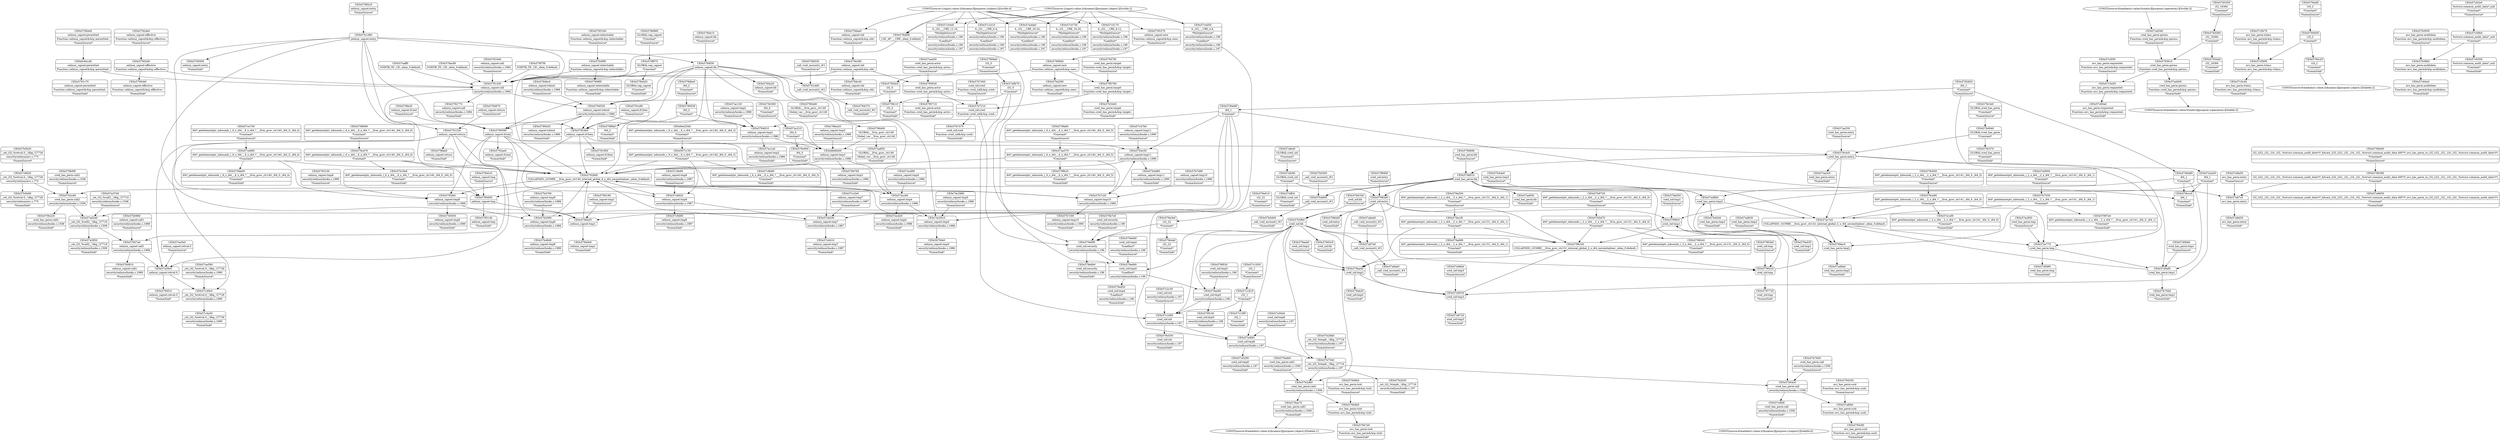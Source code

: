 digraph {
	CE0x57b0940 [shape=record,shape=Mrecord,label="{CE0x57b0940|GLOBAL:cred_has_perm|*Constant*}"]
	CE0x5791640 [shape=record,shape=Mrecord,label="{CE0x5791640|selinux_capset:call|security/selinux/hooks.c,1984|*SummSource*}"]
	CE0x579e4a0 [shape=record,shape=Mrecord,label="{CE0x579e4a0|i32_22|*Constant*|*SummSink*}"]
	CE0x57a8d30 [shape=record,shape=Mrecord,label="{CE0x57a8d30|avc_has_perm:entry|*SummSink*}"]
	CE0x57c4d50 [shape=record,shape=Mrecord,label="{CE0x57c4d50|4:_i32,_:_CRE_4,8_|*MultipleSource*|security/selinux/hooks.c,196|*LoadInst*|security/selinux/hooks.c,196|security/selinux/hooks.c,197}"]
	CE0x57ac130 [shape=record,shape=Mrecord,label="{CE0x57ac130|selinux_capset:tmp2|security/selinux/hooks.c,1986|*SummSource*}"]
	CE0x57b7030 [shape=record,shape=Mrecord,label="{CE0x57b7030|i64*_getelementptr_inbounds_(_2_x_i64_,_2_x_i64_*___llvm_gcov_ctr141,_i64_0,_i64_1)|*Constant*}"]
	CE0x57b2c60 [shape=record,shape=Mrecord,label="{CE0x57b2c60|cred_has_perm:call2|security/selinux/hooks.c,1508}"]
	CE0x57934a0 [shape=record,shape=Mrecord,label="{CE0x57934a0|i32_16384|*Constant*|*SummSink*}"]
	CE0x57926c0 [shape=record,shape=Mrecord,label="{CE0x57926c0|i32_0|*Constant*}"]
	"CONST[source:0(mediator),value:2(dynamic)][purpose:{object}][SnkIdx:2]"
	CE0x57ad9b0 [shape=record,shape=Mrecord,label="{CE0x57ad9b0|cred_has_perm:tmp3}"]
	CE0x57b4c50 [shape=record,shape=Mrecord,label="{CE0x57b4c50|selinux_capset:tmp11|security/selinux/hooks.c,1990}"]
	CE0x579e3e0 [shape=record,shape=Mrecord,label="{CE0x579e3e0|i32_22|*Constant*}"]
	CE0x57c1930 [shape=record,shape=Mrecord,label="{CE0x57c1930|i32_1|*Constant*|*SummSource*}"]
	CE0x57ae370 [shape=record,shape=Mrecord,label="{CE0x57ae370|i64*_getelementptr_inbounds_(_6_x_i64_,_6_x_i64_*___llvm_gcov_ctr140,_i64_0,_i64_5)|*Constant*}"]
	CE0x57a0900 [shape=record,shape=Mrecord,label="{CE0x57a0900|i64*_getelementptr_inbounds_(_2_x_i64_,_2_x_i64_*___llvm_gcov_ctr141,_i64_0,_i64_1)|*Constant*|*SummSource*}"]
	CE0x5791c70 [shape=record,shape=Mrecord,label="{CE0x5791c70|selinux_capset:permitted|Function::selinux_capset&Arg::permitted::|*SummSink*}"]
	CE0x57ac210 [shape=record,shape=Mrecord,label="{CE0x57ac210|i64_0|*Constant*}"]
	CE0x579ebd0 [shape=record,shape=Mrecord,label="{CE0x579ebd0|cred_sid:tmp4|*LoadInst*|security/selinux/hooks.c,196|*SummSource*}"]
	CE0x57b4600 [shape=record,shape=Mrecord,label="{CE0x57b4600|_call_void_mcount()_#3}"]
	"CONST[source:1(input),value:2(dynamic)][purpose:{subject}][SrcIdx:4]"
	CE0x57928d0 [shape=record,shape=Mrecord,label="{CE0x57928d0|COLLAPSED:_GCMRE___llvm_gcov_ctr140_internal_global_6_x_i64_zeroinitializer:_elem_0:default:}"]
	CE0x579fb20 [shape=record,shape=Mrecord,label="{CE0x579fb20|i64*_getelementptr_inbounds_(_6_x_i64_,_6_x_i64_*___llvm_gcov_ctr140,_i64_0,_i64_5)|*Constant*|*SummSink*}"]
	CE0x57c5b70 [shape=record,shape=Mrecord,label="{CE0x57c5b70|avc_has_perm:tclass|Function::avc_has_perm&Arg::tclass::|*SummSource*}"]
	CE0x57c6350 [shape=record,shape=Mrecord,label="{CE0x57c6350|%struct.common_audit_data*_null|*Constant*|*SummSink*}"]
	CE0x579c030 [shape=record,shape=Mrecord,label="{CE0x579c030|cred_sid:sid|security/selinux/hooks.c,197|*SummSink*}"]
	CE0x5799fc0 [shape=record,shape=Mrecord,label="{CE0x5799fc0|cred_sid:tmp1}"]
	"CONST[source:0(mediator),value:0(static)][purpose:{operation}][SnkIdx:3]"
	CE0x57cd410 [shape=record,shape=Mrecord,label="{CE0x57cd410|selinux_capset:tmp7|security/selinux/hooks.c,1987|*SummSink*}"]
	CE0x57c6620 [shape=record,shape=Mrecord,label="{CE0x57c6620|_ret_i32_%retval.0,_!dbg_!27728|security/selinux/avc.c,775}"]
	CE0x5793050 [shape=record,shape=Mrecord,label="{CE0x5793050|selinux_capset:tmp8|security/selinux/hooks.c,1989|*SummSink*}"]
	CE0x578dba0 [shape=record,shape=Mrecord,label="{CE0x578dba0|i64_2|*Constant*|*SummSource*}"]
	CE0x57aa450 [shape=record,shape=Mrecord,label="{CE0x57aa450|cred_has_perm:actor|Function::cred_has_perm&Arg::actor::|*SummSource*}"]
	CE0x57afe40 [shape=record,shape=Mrecord,label="{CE0x57afe40|GLOBAL:cred_sid|*Constant*|*SummSource*}"]
	CE0x57b0300 [shape=record,shape=Mrecord,label="{CE0x57b0300|_call_void_mcount()_#3|*SummSource*}"]
	CE0x579ee80 [shape=record,shape=Mrecord,label="{CE0x579ee80|cred_sid:tmp5|security/selinux/hooks.c,196}"]
	CE0x57a5280 [shape=record,shape=Mrecord,label="{CE0x57a5280|cred_sid:tmp6|security/selinux/hooks.c,197|*SummSink*}"]
	CE0x579d010 [shape=record,shape=Mrecord,label="{CE0x579d010|cred_has_perm:bb}"]
	"CONST[source:1(input),value:2(dynamic)][purpose:{object}][SrcIdx:2]"
	CE0x578c600 [shape=record,shape=Mrecord,label="{CE0x578c600|i64_0|*Constant*|*SummSink*}"]
	CE0x5792ae0 [shape=record,shape=Mrecord,label="{CE0x5792ae0|selinux_capset:if.end|*SummSink*}"]
	CE0x57cb030 [shape=record,shape=Mrecord,label="{CE0x57cb030|selinux_capset:tmp7|security/selinux/hooks.c,1987}"]
	CE0x57a8a50 [shape=record,shape=Mrecord,label="{CE0x57a8a50|avc_has_perm:entry|*SummSource*}"]
	CE0x579a1f0 [shape=record,shape=Mrecord,label="{CE0x579a1f0|i64*_getelementptr_inbounds_(_2_x_i64_,_2_x_i64_*___llvm_gcov_ctr131,_i64_0,_i64_1)|*Constant*}"]
	CE0x579e610 [shape=record,shape=Mrecord,label="{CE0x579e610|i32_22|*Constant*|*SummSource*}"]
	CE0x5785140 [shape=record,shape=Mrecord,label="{CE0x5785140|selinux_capset:tmp|*SummSink*}"]
	CE0x5794350 [shape=record,shape=Mrecord,label="{CE0x5794350|avc_has_perm:ssid|Function::avc_has_perm&Arg::ssid::|*SummSource*}"]
	CE0x57c64a0 [shape=record,shape=Mrecord,label="{CE0x57c64a0|avc_has_perm:auditdata|Function::avc_has_perm&Arg::auditdata::|*SummSink*}"]
	CE0x5799680 [shape=record,shape=Mrecord,label="{CE0x5799680|cred_has_perm:bb|*SummSource*}"]
	CE0x579cb00 [shape=record,shape=Mrecord,label="{CE0x579cb00|i64*_getelementptr_inbounds_(_2_x_i64_,_2_x_i64_*___llvm_gcov_ctr141,_i64_0,_i64_0)|*Constant*|*SummSource*}"]
	CE0x5794950 [shape=record,shape=Mrecord,label="{CE0x5794950|i16_2|*Constant*}"]
	CE0x5790cb0 [shape=record,shape=Mrecord,label="{CE0x5790cb0|selinux_capset:effective|Function::selinux_capset&Arg::effective::|*SummSink*}"]
	CE0x57b07a0 [shape=record,shape=Mrecord,label="{CE0x57b07a0|selinux_capset:call1|security/selinux/hooks.c,1989}"]
	CE0x57aaff0 [shape=record,shape=Mrecord,label="{CE0x57aaff0|VOIDTB_TE:_CE:_elem_0:default:}"]
	CE0x579da00 [shape=record,shape=Mrecord,label="{CE0x579da00|i64*_getelementptr_inbounds_(_6_x_i64_,_6_x_i64_*___llvm_gcov_ctr140,_i64_0,_i64_4)|*Constant*|*SummSink*}"]
	CE0x57b5560 [shape=record,shape=Mrecord,label="{CE0x57b5560|i32_16384|*Constant*}"]
	CE0x5793350 [shape=record,shape=Mrecord,label="{CE0x5793350|i32_16384|*Constant*|*SummSource*}"]
	CE0x5791220 [shape=record,shape=Mrecord,label="{CE0x5791220|selinux_capset:return}"]
	CE0x579b220 [shape=record,shape=Mrecord,label="{CE0x579b220|cred_has_perm:call2|security/selinux/hooks.c,1508|*SummSink*}"]
	CE0x57b5b20 [shape=record,shape=Mrecord,label="{CE0x57b5b20|_ret_i32_%retval.0,_!dbg_!27728|security/selinux/avc.c,775|*SummSource*}"]
	CE0x579c3e0 [shape=record,shape=Mrecord,label="{CE0x579c3e0|GLOBAL:cred_has_perm|*Constant*|*SummSource*}"]
	CE0x5795710 [shape=record,shape=Mrecord,label="{CE0x5795710|cred_has_perm:actor|Function::cred_has_perm&Arg::actor::|*SummSink*}"]
	CE0x57ce690 [shape=record,shape=Mrecord,label="{CE0x57ce690|i64*_getelementptr_inbounds_(_6_x_i64_,_6_x_i64_*___llvm_gcov_ctr140,_i64_0,_i64_4)|*Constant*}"]
	CE0x57c9e90 [shape=record,shape=Mrecord,label="{CE0x57c9e90|selinux_capset:tmp6|security/selinux/hooks.c,1987|*SummSource*}"]
	CE0x57b18a0 [shape=record,shape=Mrecord,label="{CE0x57b18a0|i64*_getelementptr_inbounds_(_6_x_i64_,_6_x_i64_*___llvm_gcov_ctr140,_i64_0,_i64_0)|*Constant*|*SummSink*}"]
	CE0x57982c0 [shape=record,shape=Mrecord,label="{CE0x57982c0|selinux_capset:entry|*SummSource*}"]
	CE0x57963a0 [shape=record,shape=Mrecord,label="{CE0x57963a0|cred_sid:tmp|*SummSource*}"]
	CE0x57962c0 [shape=record,shape=Mrecord,label="{CE0x57962c0|cred_sid:tmp}"]
	"CONST[source:0(mediator),value:2(dynamic)][purpose:{subject}][SnkIdx:0]"
	CE0x5792da0 [shape=record,shape=Mrecord,label="{CE0x5792da0|selinux_capset:effective|Function::selinux_capset&Arg::effective::|*SummSource*}"]
	CE0x57a3850 [shape=record,shape=Mrecord,label="{CE0x57a3850|_ret_i32_%call2,_!dbg_!27719|security/selinux/hooks.c,1508|*SummSink*}"]
	"CONST[source:0(mediator),value:0(static)][purpose:{operation}][SrcIdx:3]"
	CE0x57842c0 [shape=record,shape=Mrecord,label="{CE0x57842c0|selinux_capset:tmp|*SummSource*}"]
	CE0x57b0400 [shape=record,shape=Mrecord,label="{CE0x57b0400|_call_void_mcount()_#3|*SummSink*}"]
	CE0x57b0810 [shape=record,shape=Mrecord,label="{CE0x57b0810|selinux_capset:call1|security/selinux/hooks.c,1989|*SummSink*}"]
	CE0x579ac80 [shape=record,shape=Mrecord,label="{CE0x579ac80|VOIDTB_TE:_CE:_elem_0:default:}"]
	CE0x74c2980 [shape=record,shape=Mrecord,label="{CE0x74c2980|selinux_capset:tmp5|security/selinux/hooks.c,1986|*SummSource*}"]
	CE0x57983d0 [shape=record,shape=Mrecord,label="{CE0x57983d0|cred_sid:entry}"]
	CE0x579e8b0 [shape=record,shape=Mrecord,label="{CE0x579e8b0|cred_sid:security|security/selinux/hooks.c,196|*SummSink*}"]
	CE0x5784370 [shape=record,shape=Mrecord,label="{CE0x5784370|_call_void_mcount()_#3|*SummSink*}"]
	CE0x5793150 [shape=record,shape=Mrecord,label="{CE0x5793150|selinux_capset:tmp8|security/selinux/hooks.c,1989|*SummSource*}"]
	CE0x57b29d0 [shape=record,shape=Mrecord,label="{CE0x57b29d0|_ret_i32_%tmp6,_!dbg_!27716|security/selinux/hooks.c,197|*SummSource*}"]
	CE0x579b390 [shape=record,shape=Mrecord,label="{CE0x579b390|i32_(i32,_i32,_i16,_i32,_%struct.common_audit_data*)*_bitcast_(i32_(i32,_i32,_i16,_i32,_%struct.common_audit_data.495*)*_avc_has_perm_to_i32_(i32,_i32,_i16,_i32,_%struct.common_audit_data*)*)|*Constant*}"]
	CE0x5790a50 [shape=record,shape=Mrecord,label="{CE0x5790a50|selinux_capset:tmp1}"]
	CE0x5784810 [shape=record,shape=Mrecord,label="{CE0x5784810|selinux_capset:tmp2|security/selinux/hooks.c,1986}"]
	CE0x57cc2e0 [shape=record,shape=Mrecord,label="{CE0x57cc2e0|selinux_capset:tmp7|security/selinux/hooks.c,1987|*SummSource*}"]
	CE0x57b2d60 [shape=record,shape=Mrecord,label="{CE0x57b2d60|cred_has_perm:call1|security/selinux/hooks.c,1506}"]
	CE0x579dea0 [shape=record,shape=Mrecord,label="{CE0x579dea0|selinux_capset:old|Function::selinux_capset&Arg::old::|*SummSource*}"]
	CE0x57c5170 [shape=record,shape=Mrecord,label="{CE0x57c5170|4:_i32,_:_CRE_8,12_|*MultipleSource*|security/selinux/hooks.c,196|*LoadInst*|security/selinux/hooks.c,196|security/selinux/hooks.c,197}"]
	CE0x57a9530 [shape=record,shape=Mrecord,label="{CE0x57a9530|cred_sid:tmp3}"]
	CE0x5784970 [shape=record,shape=Mrecord,label="{CE0x5784970|selinux_capset:return|*SummSource*}"]
	CE0x57b7400 [shape=record,shape=Mrecord,label="{CE0x57b7400|cred_sid:cred|Function::cred_sid&Arg::cred::|*SummSource*}"]
	CE0x5792fe0 [shape=record,shape=Mrecord,label="{CE0x5792fe0|selinux_capset:tmp8|security/selinux/hooks.c,1989}"]
	CE0x5793610 [shape=record,shape=Mrecord,label="{CE0x5793610|cred_has_perm:perms|Function::cred_has_perm&Arg::perms::}"]
	CE0x57c60a0 [shape=record,shape=Mrecord,label="{CE0x57c60a0|avc_has_perm:requested|Function::avc_has_perm&Arg::requested::|*SummSink*}"]
	CE0x579c370 [shape=record,shape=Mrecord,label="{CE0x579c370|GLOBAL:cred_has_perm|*Constant*|*SummSink*}"]
	CE0x57984d0 [shape=record,shape=Mrecord,label="{CE0x57984d0|cred_sid:entry|*SummSink*}"]
	CE0x57a87c0 [shape=record,shape=Mrecord,label="{CE0x57a87c0|avc_has_perm:entry}"]
	CE0x57acd90 [shape=record,shape=Mrecord,label="{CE0x57acd90|selinux_capset:tmp4|security/selinux/hooks.c,1986|*SummSource*}"]
	CE0x57b5d70 [shape=record,shape=Mrecord,label="{CE0x57b5d70|i64*_getelementptr_inbounds_(_2_x_i64_,_2_x_i64_*___llvm_gcov_ctr131,_i64_0,_i64_0)|*Constant*}"]
	CE0x579ed50 [shape=record,shape=Mrecord,label="{CE0x579ed50|cred_sid:tmp4|*LoadInst*|security/selinux/hooks.c,196|*SummSink*}"]
	CE0x57b2b30 [shape=record,shape=Mrecord,label="{CE0x57b2b30|_ret_i32_%tmp6,_!dbg_!27716|security/selinux/hooks.c,197|*SummSink*}"]
	CE0x579ab20 [shape=record,shape=Mrecord,label="{CE0x579ab20|cred_sid:tmp2|*SummSink*}"]
	CE0x5798090 [shape=record,shape=Mrecord,label="{CE0x5798090|i64*_getelementptr_inbounds_(_6_x_i64_,_6_x_i64_*___llvm_gcov_ctr140,_i64_0,_i64_0)|*Constant*|*SummSource*}"]
	CE0x5791dd0 [shape=record,shape=Mrecord,label="{CE0x5791dd0|_call_void_mcount()_#3}"]
	CE0x5795630 [shape=record,shape=Mrecord,label="{CE0x5795630|cred_has_perm:actor|Function::cred_has_perm&Arg::actor::}"]
	CE0x5790d50 [shape=record,shape=Mrecord,label="{CE0x5790d50|selinux_capset:tmp}"]
	CE0x5784760 [shape=record,shape=Mrecord,label="{CE0x5784760|selinux_capset:tmp3|security/selinux/hooks.c,1986|*SummSink*}"]
	CE0x57c8d20 [shape=record,shape=Mrecord,label="{CE0x57c8d20|selinux_capset:tmp6|security/selinux/hooks.c,1987}"]
	CE0x6c9a1d0 [shape=record,shape=Mrecord,label="{CE0x6c9a1d0|selinux_capset:permitted|Function::selinux_capset&Arg::permitted::}"]
	CE0x57affc0 [shape=record,shape=Mrecord,label="{CE0x57affc0|GLOBAL:cred_sid|*Constant*|*SummSink*}"]
	CE0x57b7470 [shape=record,shape=Mrecord,label="{CE0x57b7470|cred_sid:cred|Function::cred_sid&Arg::cred::|*SummSink*}"]
	CE0x5794af0 [shape=record,shape=Mrecord,label="{CE0x5794af0|i16_2|*Constant*|*SummSource*}"]
	CE0x57afbf0 [shape=record,shape=Mrecord,label="{CE0x57afbf0|cred_has_perm:call|security/selinux/hooks.c,1506|*SummSink*}"]
	CE0x57c1b80 [shape=record,shape=Mrecord,label="{CE0x57c1b80|cred_sid:sid|security/selinux/hooks.c,197}"]
	CE0x579fa60 [shape=record,shape=Mrecord,label="{CE0x579fa60|i64*_getelementptr_inbounds_(_6_x_i64_,_6_x_i64_*___llvm_gcov_ctr140,_i64_0,_i64_5)|*Constant*|*SummSource*}"]
	CE0x5794c20 [shape=record,shape=Mrecord,label="{CE0x5794c20|i16_2|*Constant*|*SummSink*}"]
	CE0x57ad630 [shape=record,shape=Mrecord,label="{CE0x57ad630|cred_has_perm:tmp2|*SummSource*}"]
	CE0x57c9d90 [shape=record,shape=Mrecord,label="{CE0x57c9d90|selinux_capset:tmp6|security/selinux/hooks.c,1987|*SummSink*}"]
	"CONST[source:0(mediator),value:2(dynamic)][purpose:{object}][SnkIdx:1]"
	CE0x57c5440 [shape=record,shape=Mrecord,label="{CE0x57c5440|4:_i32,_:_CRE_12,16_|*MultipleSource*|security/selinux/hooks.c,196|*LoadInst*|security/selinux/hooks.c,196|security/selinux/hooks.c,197}"]
	CE0x5784420 [shape=record,shape=Mrecord,label="{CE0x5784420|GLOBAL:cap_capset|*Constant*|*SummSink*}"]
	CE0x6e425d0 [shape=record,shape=Mrecord,label="{CE0x6e425d0|i64*_getelementptr_inbounds_(_6_x_i64_,_6_x_i64_*___llvm_gcov_ctr140,_i64_0,_i64_3)|*Constant*|*SummSource*}"]
	CE0x57946b0 [shape=record,shape=Mrecord,label="{CE0x57946b0|avc_has_perm:tsid|Function::avc_has_perm&Arg::tsid::|*SummSource*}"]
	CE0x57ac850 [shape=record,shape=Mrecord,label="{CE0x57ac850|cred_has_perm:tmp|*SummSource*}"]
	CE0x579aab0 [shape=record,shape=Mrecord,label="{CE0x579aab0|cred_sid:tmp2|*SummSource*}"]
	CE0x57ae590 [shape=record,shape=Mrecord,label="{CE0x57ae590|_ret_i32_%retval.0,_!dbg_!27726|security/selinux/hooks.c,1990|*SummSource*}"]
	CE0x57a4da0 [shape=record,shape=Mrecord,label="{CE0x57a4da0|4:_i32,_:_CRE_20,24_|*MultipleSource*|security/selinux/hooks.c,196|*LoadInst*|security/selinux/hooks.c,196|security/selinux/hooks.c,197}"]
	CE0x507bfe0 [shape=record,shape=Mrecord,label="{CE0x507bfe0|selinux_capset:tmp5|security/selinux/hooks.c,1986|*SummSink*}"]
	CE0x5794e10 [shape=record,shape=Mrecord,label="{CE0x5794e10|selinux_capset:bb|*SummSource*}"]
	CE0x5792770 [shape=record,shape=Mrecord,label="{CE0x5792770|selinux_capset:call|security/selinux/hooks.c,1984|*SummSink*}"]
	CE0x57b48d0 [shape=record,shape=Mrecord,label="{CE0x57b48d0|selinux_capset:tmp9|security/selinux/hooks.c,1989|*SummSink*}"]
	CE0x57aa330 [shape=record,shape=Mrecord,label="{CE0x57aa330|cred_has_perm:entry|*SummSource*}"]
	CE0x57947e0 [shape=record,shape=Mrecord,label="{CE0x57947e0|avc_has_perm:tsid|Function::avc_has_perm&Arg::tsid::|*SummSink*}"]
	CE0x57c59b0 [shape=record,shape=Mrecord,label="{CE0x57c59b0|%struct.common_audit_data*_null|*Constant*}"]
	CE0x578fe20 [shape=record,shape=Mrecord,label="{CE0x578fe20|selinux_capset:if.end|*SummSource*}"]
	CE0x57960c0 [shape=record,shape=Mrecord,label="{CE0x57960c0|i64*_getelementptr_inbounds_(_2_x_i64_,_2_x_i64_*___llvm_gcov_ctr131,_i64_0,_i64_0)|*Constant*|*SummSink*}"]
	CE0x579a430 [shape=record,shape=Mrecord,label="{CE0x579a430|cred_sid:tmp1|*SummSink*}"]
	CE0x57acd20 [shape=record,shape=Mrecord,label="{CE0x57acd20|selinux_capset:tmp4|security/selinux/hooks.c,1986|*SummSink*}"]
	CE0x57a9a40 [shape=record,shape=Mrecord,label="{CE0x57a9a40|_call_void_mcount()_#3|*SummSource*}"]
	CE0x579c4c0 [shape=record,shape=Mrecord,label="{CE0x579c4c0|cred_has_perm:entry}"]
	CE0x579e290 [shape=record,shape=Mrecord,label="{CE0x579e290|selinux_capset:old|Function::selinux_capset&Arg::old::}"]
	CE0x57b4760 [shape=record,shape=Mrecord,label="{CE0x57b4760|selinux_capset:tmp9|security/selinux/hooks.c,1989|*SummSource*}"]
	CE0x57ae3e0 [shape=record,shape=Mrecord,label="{CE0x57ae3e0|selinux_capset:retval.0|*SummSource*}"]
	CE0x57b58b0 [shape=record,shape=Mrecord,label="{CE0x57b58b0|avc_has_perm:auditdata|Function::avc_has_perm&Arg::auditdata::}"]
	CE0x57b0880 [shape=record,shape=Mrecord,label="{CE0x57b0880|selinux_capset:call1|security/selinux/hooks.c,1989|*SummSource*}"]
	CE0x57b5fb0 [shape=record,shape=Mrecord,label="{CE0x57b5fb0|cred_sid:bb}"]
	CE0x57c19f0 [shape=record,shape=Mrecord,label="{CE0x57c19f0|i32_1|*Constant*|*SummSink*}"]
	CE0x57a9b70 [shape=record,shape=Mrecord,label="{CE0x57a9b70|i32_0|*Constant*}"]
	CE0x579cd70 [shape=record,shape=Mrecord,label="{CE0x579cd70|i64*_getelementptr_inbounds_(_6_x_i64_,_6_x_i64_*___llvm_gcov_ctr140,_i64_0,_i64_0)|*Constant*}"]
	CE0x579e680 [shape=record,shape=Mrecord,label="{CE0x579e680|cred_sid:tmp4|*LoadInst*|security/selinux/hooks.c,196}"]
	CE0x57d0b60 [shape=record,shape=Mrecord,label="{CE0x57d0b60|cred_has_perm:tmp1|*SummSource*}"]
	CE0x57b7540 [shape=record,shape=Mrecord,label="{CE0x57b7540|_ret_i32_%tmp6,_!dbg_!27716|security/selinux/hooks.c,197}"]
	CE0x57ac770 [shape=record,shape=Mrecord,label="{CE0x57ac770|cred_has_perm:tmp}"]
	CE0x57b1d80 [shape=record,shape=Mrecord,label="{CE0x57b1d80|selinux_capset:entry}"]
	CE0x57ae650 [shape=record,shape=Mrecord,label="{CE0x57ae650|cred_has_perm:bb|*SummSink*}"]
	CE0x5798460 [shape=record,shape=Mrecord,label="{CE0x5798460|cred_sid:entry|*SummSource*}"]
	CE0x579f030 [shape=record,shape=Mrecord,label="{CE0x579f030|cred_sid:tmp5|security/selinux/hooks.c,196|*SummSource*}"]
	CE0x57c5f30 [shape=record,shape=Mrecord,label="{CE0x57c5f30|avc_has_perm:requested|Function::avc_has_perm&Arg::requested::|*SummSource*}"]
	CE0x57909a0 [shape=record,shape=Mrecord,label="{CE0x57909a0|i32_0|*Constant*|*SummSource*}"]
	CE0x579ae70 [shape=record,shape=Mrecord,label="{CE0x579ae70|cred_has_perm:call1|security/selinux/hooks.c,1506|*SummSink*}"]
	CE0x57accb0 [shape=record,shape=Mrecord,label="{CE0x57accb0|selinux_capset:tmp4|security/selinux/hooks.c,1986}"]
	CE0x579dc40 [shape=record,shape=Mrecord,label="{CE0x579dc40|selinux_capset:old|Function::selinux_capset&Arg::old::|*SummSink*}"]
	CE0x57ad340 [shape=record,shape=Mrecord,label="{CE0x57ad340|cred_has_perm:perms|Function::cred_has_perm&Arg::perms::|*SummSource*}"]
	CE0x57943f0 [shape=record,shape=Mrecord,label="{CE0x57943f0|avc_has_perm:ssid|Function::avc_has_perm&Arg::ssid::|*SummSink*}"]
	CE0x5784bc0 [shape=record,shape=Mrecord,label="{CE0x5784bc0|selinux_capset:tobool|security/selinux/hooks.c,1986|*SummSource*}"]
	CE0x57b61b0 [shape=record,shape=Mrecord,label="{CE0x57b61b0|cred_sid:bb|*SummSource*}"]
	CE0x57b6720 [shape=record,shape=Mrecord,label="{CE0x57b6720|i64*_getelementptr_inbounds_(_2_x_i64_,_2_x_i64_*___llvm_gcov_ctr131,_i64_0,_i64_0)|*Constant*|*SummSource*}"]
	CE0x5795000 [shape=record,shape=Mrecord,label="{CE0x5795000|selinux_capset:entry|*SummSink*}"]
	CE0x57ac7e0 [shape=record,shape=Mrecord,label="{CE0x57ac7e0|COLLAPSED:_GCMRE___llvm_gcov_ctr141_internal_global_2_x_i64_zeroinitializer:_elem_0:default:}"]
	CE0x57c1810 [shape=record,shape=Mrecord,label="{CE0x57c1810|i32_1|*Constant*}"]
	CE0x57a97e0 [shape=record,shape=Mrecord,label="{CE0x57a97e0|_call_void_mcount()_#3}"]
	CE0x578fab0 [shape=record,shape=Mrecord,label="{CE0x578fab0|selinux_capset:return|*SummSink*}"]
	CE0x57ac1a0 [shape=record,shape=Mrecord,label="{CE0x57ac1a0|selinux_capset:tmp2|security/selinux/hooks.c,1986|*SummSink*}"]
	CE0x57ce700 [shape=record,shape=Mrecord,label="{CE0x57ce700|i64*_getelementptr_inbounds_(_6_x_i64_,_6_x_i64_*___llvm_gcov_ctr140,_i64_0,_i64_4)|*Constant*|*SummSource*}"]
	CE0x5796460 [shape=record,shape=Mrecord,label="{CE0x5796460|GLOBAL:__llvm_gcov_ctr140|Global_var:__llvm_gcov_ctr140}"]
	CE0x579b640 [shape=record,shape=Mrecord,label="{CE0x579b640|i32_(i32,_i32,_i16,_i32,_%struct.common_audit_data*)*_bitcast_(i32_(i32,_i32,_i16,_i32,_%struct.common_audit_data.495*)*_avc_has_perm_to_i32_(i32,_i32,_i16,_i32,_%struct.common_audit_data*)*)|*Constant*|*SummSource*}"]
	CE0x57902d0 [shape=record,shape=Mrecord,label="{CE0x57902d0|selinux_capset:effective|Function::selinux_capset&Arg::effective::}"]
	CE0x5791850 [shape=record,shape=Mrecord,label="{CE0x5791850|selinux_capset:if.then|*SummSink*}"]
	CE0x5790eb0 [shape=record,shape=Mrecord,label="{CE0x5790eb0|selinux_capset:permitted|Function::selinux_capset&Arg::permitted::|*SummSource*}"]
	CE0x57b4540 [shape=record,shape=Mrecord,label="{CE0x57b4540|cred_has_perm:tmp3|*SummSink*}"]
	CE0x57944b0 [shape=record,shape=Mrecord,label="{CE0x57944b0|avc_has_perm:tsid|Function::avc_has_perm&Arg::tsid::}"]
	CE0x579e7e0 [shape=record,shape=Mrecord,label="{CE0x579e7e0|cred_sid:security|security/selinux/hooks.c,196|*SummSource*}"]
	CE0x57b7d90 [shape=record,shape=Mrecord,label="{CE0x57b7d90|selinux_capset:tmp10|security/selinux/hooks.c,1990|*SummSource*}"]
	CE0x57d0af0 [shape=record,shape=Mrecord,label="{CE0x57d0af0|cred_has_perm:tmp1}"]
	CE0x578d6f0 [shape=record,shape=Mrecord,label="{CE0x578d6f0|128:_i8*,_:_CRE:_elem_0:default:}"]
	CE0x74c2910 [shape=record,shape=Mrecord,label="{CE0x74c2910|selinux_capset:tmp5|security/selinux/hooks.c,1986}"]
	CE0x5795f10 [shape=record,shape=Mrecord,label="{CE0x5795f10|selinux_capset:retval.0|*SummSink*}"]
	CE0x57c4a30 [shape=record,shape=Mrecord,label="{CE0x57c4a30|_ret_i32_%retval.0,_!dbg_!27726|security/selinux/hooks.c,1990|*SummSink*}"]
	CE0x57b7c90 [shape=record,shape=Mrecord,label="{CE0x57b7c90|selinux_capset:tmp10|security/selinux/hooks.c,1990|*SummSink*}"]
	CE0x57afc90 [shape=record,shape=Mrecord,label="{CE0x57afc90|GLOBAL:cred_sid|*Constant*}"]
	CE0x57a9ab0 [shape=record,shape=Mrecord,label="{CE0x57a9ab0|_call_void_mcount()_#3|*SummSink*}"]
	CE0x5790580 [shape=record,shape=Mrecord,label="{CE0x5790580|selinux_capset:if.end}"]
	CE0x578f7f0 [shape=record,shape=Mrecord,label="{CE0x578f7f0|VOIDTB_TE:_CE:_elem_0:default:}"]
	CE0x5790840 [shape=record,shape=Mrecord,label="{CE0x5790840|selinux_capset:new|Function::selinux_capset&Arg::new::}"]
	CE0x5784550 [shape=record,shape=Mrecord,label="{CE0x5784550|selinux_capset:tobool|security/selinux/hooks.c,1986}"]
	CE0x579ade0 [shape=record,shape=Mrecord,label="{CE0x579ade0|cred_has_perm:call1|security/selinux/hooks.c,1506|*SummSource*}"]
	CE0x57c1b10 [shape=record,shape=Mrecord,label="{CE0x57c1b10|4:_i32,_:_CRE_0,4_|*MultipleSource*|security/selinux/hooks.c,196|*LoadInst*|security/selinux/hooks.c,196|security/selinux/hooks.c,197}"]
	CE0x57997a0 [shape=record,shape=Mrecord,label="{CE0x57997a0|i64*_getelementptr_inbounds_(_2_x_i64_,_2_x_i64_*___llvm_gcov_ctr141,_i64_0,_i64_1)|*Constant*|*SummSink*}"]
	CE0x57b7210 [shape=record,shape=Mrecord,label="{CE0x57b7210|cred_sid:cred|Function::cred_sid&Arg::cred::}"]
	CE0x57d0a80 [shape=record,shape=Mrecord,label="{CE0x57d0a80|i64_1|*Constant*}"]
	CE0x57964d0 [shape=record,shape=Mrecord,label="{CE0x57964d0|GLOBAL:__llvm_gcov_ctr140|Global_var:__llvm_gcov_ctr140|*SummSource*}"]
	CE0x76fea20 [shape=record,shape=Mrecord,label="{CE0x76fea20|selinux_capset:tmp3|security/selinux/hooks.c,1986|*SummSource*}"]
	CE0x5795160 [shape=record,shape=Mrecord,label="{CE0x5795160|selinux_capset:inheritable|Function::selinux_capset&Arg::inheritable::|*SummSource*}"]
	CE0x5791430 [shape=record,shape=Mrecord,label="{CE0x5791430|selinux_capset:call|security/selinux/hooks.c,1984}"]
	CE0x57b7c20 [shape=record,shape=Mrecord,label="{CE0x57b7c20|selinux_capset:tmp10|security/selinux/hooks.c,1990}"]
	CE0x579ca90 [shape=record,shape=Mrecord,label="{CE0x579ca90|i64*_getelementptr_inbounds_(_2_x_i64_,_2_x_i64_*___llvm_gcov_ctr141,_i64_0,_i64_0)|*Constant*}"]
	CE0x57c2c30 [shape=record,shape=Mrecord,label="{CE0x57c2c30|cred_sid:sid|security/selinux/hooks.c,197|*SummSource*}"]
	CE0x5784f30 [shape=record,shape=Mrecord,label="{CE0x5784f30|selinux_capset:bb}"]
	CE0x57b5950 [shape=record,shape=Mrecord,label="{CE0x57b5950|avc_has_perm:auditdata|Function::avc_has_perm&Arg::auditdata::|*SummSource*}"]
	CE0x57a8fa0 [shape=record,shape=Mrecord,label="{CE0x57a8fa0|avc_has_perm:ssid|Function::avc_has_perm&Arg::ssid::}"]
	CE0x57b4290 [shape=record,shape=Mrecord,label="{CE0x57b4290|selinux_capset:new|Function::selinux_capset&Arg::new::|*SummSink*}"]
	CE0x5797720 [shape=record,shape=Mrecord,label="{CE0x5797720|cred_sid:tmp|*SummSink*}"]
	CE0x578fc10 [shape=record,shape=Mrecord,label="{CE0x578fc10|i32_0|*Constant*|*SummSink*}"]
	CE0x57a2a50 [shape=record,shape=Mrecord,label="{CE0x57a2a50|i64_1|*Constant*}"]
	CE0x579f140 [shape=record,shape=Mrecord,label="{CE0x579f140|cred_sid:tmp5|security/selinux/hooks.c,196|*SummSink*}"]
	CE0x57b70d0 [shape=record,shape=Mrecord,label="{CE0x57b70d0|cred_has_perm:tmp1|*SummSink*}"]
	CE0x578c590 [shape=record,shape=Mrecord,label="{CE0x578c590|i64_0|*Constant*|*SummSource*}"]
	CE0x5790190 [shape=record,shape=Mrecord,label="{CE0x5790190|selinux_capset:tmp1|*SummSource*}"]
	CE0x5791e80 [shape=record,shape=Mrecord,label="{CE0x5791e80|selinux_capset:if.then|*SummSource*}"]
	CE0x57a4f40 [shape=record,shape=Mrecord,label="{CE0x57a4f40|cred_sid:tmp6|security/selinux/hooks.c,197}"]
	CE0x578d680 [shape=record,shape=Mrecord,label="{CE0x578d680|GLOBAL:cap_capset|*Constant*|*SummSource*}"]
	CE0x6b68400 [shape=record,shape=Mrecord,label="{CE0x6b68400|selinux_capset:tmp3|security/selinux/hooks.c,1986}"]
	CE0x57924b0 [shape=record,shape=Mrecord,label="{CE0x57924b0|selinux_capset:if.then}"]
	CE0x57b5b90 [shape=record,shape=Mrecord,label="{CE0x57b5b90|_ret_i32_%retval.0,_!dbg_!27728|security/selinux/avc.c,775|*SummSink*}"]
	CE0x57aa850 [shape=record,shape=Mrecord,label="{CE0x57aa850|GLOBAL:__llvm_gcov_ctr140|Global_var:__llvm_gcov_ctr140|*SummSink*}"]
	CE0x579a030 [shape=record,shape=Mrecord,label="{CE0x579a030|cred_sid:tmp1|*SummSource*}"]
	CE0x579aa40 [shape=record,shape=Mrecord,label="{CE0x579aa40|cred_sid:tmp2}"]
	CE0x57c5730 [shape=record,shape=Mrecord,label="{CE0x57c5730|4:_i32,_:_CRE_16,20_|*MultipleSource*|security/selinux/hooks.c,196|*LoadInst*|security/selinux/hooks.c,196|security/selinux/hooks.c,197}"]
	CE0x579e6f0 [shape=record,shape=Mrecord,label="{CE0x579e6f0|cred_sid:security|security/selinux/hooks.c,196}"]
	CE0x57b5440 [shape=record,shape=Mrecord,label="{CE0x57b5440|cred_has_perm:target|Function::cred_has_perm&Arg::target::|*SummSink*}"]
	CE0x579b0f0 [shape=record,shape=Mrecord,label="{CE0x579b0f0|cred_has_perm:call2|security/selinux/hooks.c,1508|*SummSource*}"]
	CE0x5796330 [shape=record,shape=Mrecord,label="{CE0x5796330|COLLAPSED:_GCMRE___llvm_gcov_ctr131_internal_global_2_x_i64_zeroinitializer:_elem_0:default:}"]
	CE0x57c8b80 [shape=record,shape=Mrecord,label="{CE0x57c8b80|i64*_getelementptr_inbounds_(_6_x_i64_,_6_x_i64_*___llvm_gcov_ctr140,_i64_0,_i64_3)|*Constant*|*SummSink*}"]
	CE0x57b4f90 [shape=record,shape=Mrecord,label="{CE0x57b4f90|selinux_capset:inheritable|Function::selinux_capset&Arg::inheritable::}"]
	CE0x5792820 [shape=record,shape=Mrecord,label="{CE0x5792820|i64_1|*Constant*|*SummSource*}"]
	CE0x57ad400 [shape=record,shape=Mrecord,label="{CE0x57ad400|cred_has_perm:perms|Function::cred_has_perm&Arg::perms::|*SummSink*}"]
	CE0x57c5b00 [shape=record,shape=Mrecord,label="{CE0x57c5b00|avc_has_perm:tclass|Function::avc_has_perm&Arg::tclass::}"]
	CE0x5795370 [shape=record,shape=Mrecord,label="{CE0x5795370|selinux_capset:new|Function::selinux_capset&Arg::new::|*SummSource*}"]
	CE0x57b2090 [shape=record,shape=Mrecord,label="{CE0x57b2090|selinux_capset:tmp9|security/selinux/hooks.c,1989}"]
	CE0x57d09f0 [shape=record,shape=Mrecord,label="{CE0x57d09f0|cred_has_perm:tmp|*SummSink*}"]
	CE0x579f670 [shape=record,shape=Mrecord,label="{CE0x579f670|GLOBAL:cap_capset|*Constant*}"]
	CE0x578f8a0 [shape=record,shape=Mrecord,label="{CE0x578f8a0|i64_2|*Constant*|*SummSink*}"]
	CE0x579ccc0 [shape=record,shape=Mrecord,label="{CE0x579ccc0|i64_1|*Constant*|*SummSink*}"]
	CE0x579e0b0 [shape=record,shape=Mrecord,label="{CE0x579e0b0|selinux_capset:tmp1|*SummSink*}"]
	CE0x5795780 [shape=record,shape=Mrecord,label="{CE0x5795780|cred_has_perm:target|Function::cred_has_perm&Arg::target::}"]
	CE0x57c47b0 [shape=record,shape=Mrecord,label="{CE0x57c47b0|selinux_capset:tmp11|security/selinux/hooks.c,1990|*SummSource*}"]
	CE0x57c5c40 [shape=record,shape=Mrecord,label="{CE0x57c5c40|avc_has_perm:tclass|Function::avc_has_perm&Arg::tclass::|*SummSink*}"]
	CE0x579a550 [shape=record,shape=Mrecord,label="{CE0x579a550|i64*_getelementptr_inbounds_(_2_x_i64_,_2_x_i64_*___llvm_gcov_ctr131,_i64_0,_i64_1)|*Constant*|*SummSource*}"]
	CE0x578d530 [shape=record,shape=Mrecord,label="{CE0x578d530|_call_void_mcount()_#3|*SummSource*}"]
	CE0x57908f0 [shape=record,shape=Mrecord,label="{CE0x57908f0|selinux_capset:inheritable|Function::selinux_capset&Arg::inheritable::|*SummSink*}"]
	CE0x5784e80 [shape=record,shape=Mrecord,label="{CE0x5784e80|i64_1|*Constant*}"]
	CE0x57b04c0 [shape=record,shape=Mrecord,label="{CE0x57b04c0|cred_has_perm:call|security/selinux/hooks.c,1506}"]
	CE0x57aa3c0 [shape=record,shape=Mrecord,label="{CE0x57aa3c0|cred_has_perm:entry|*SummSink*}"]
	CE0x57b4d80 [shape=record,shape=Mrecord,label="{CE0x57b4d80|selinux_capset:tmp11|security/selinux/hooks.c,1990|*SummSink*}"]
	CE0x57b63c0 [shape=record,shape=Mrecord,label="{CE0x57b63c0|cred_sid:bb|*SummSink*}"]
	CE0x5799ac0 [shape=record,shape=Mrecord,label="{CE0x5799ac0|cred_has_perm:tmp2}"]
	CE0x57a96b0 [shape=record,shape=Mrecord,label="{CE0x57a96b0|cred_sid:tmp3|*SummSource*}"]
	CE0x57ad2d0 [shape=record,shape=Mrecord,label="{CE0x57ad2d0|_ret_i32_%call2,_!dbg_!27719|security/selinux/hooks.c,1508}"]
	CE0x57957f0 [shape=record,shape=Mrecord,label="{CE0x57957f0|cred_has_perm:target|Function::cred_has_perm&Arg::target::|*SummSource*}"]
	CE0x5790030 [shape=record,shape=Mrecord,label="{CE0x5790030|i64_2|*Constant*}"]
	CE0x57a3740 [shape=record,shape=Mrecord,label="{CE0x57a3740|_ret_i32_%call2,_!dbg_!27719|security/selinux/hooks.c,1508|*SummSource*}"]
	CE0x507c130 [shape=record,shape=Mrecord,label="{CE0x507c130|i64*_getelementptr_inbounds_(_6_x_i64_,_6_x_i64_*___llvm_gcov_ctr140,_i64_0,_i64_3)|*Constant*}"]
	CE0x57a8650 [shape=record,shape=Mrecord,label="{CE0x57a8650|i32_(i32,_i32,_i16,_i32,_%struct.common_audit_data*)*_bitcast_(i32_(i32,_i32,_i16,_i32,_%struct.common_audit_data.495*)*_avc_has_perm_to_i32_(i32,_i32,_i16,_i32,_%struct.common_audit_data*)*)|*Constant*|*SummSink*}"]
	CE0x57ad6a0 [shape=record,shape=Mrecord,label="{CE0x57ad6a0|cred_has_perm:tmp2|*SummSink*}"]
	CE0x579a680 [shape=record,shape=Mrecord,label="{CE0x579a680|i64*_getelementptr_inbounds_(_2_x_i64_,_2_x_i64_*___llvm_gcov_ctr131,_i64_0,_i64_1)|*Constant*|*SummSink*}"]
	CE0x57a50e0 [shape=record,shape=Mrecord,label="{CE0x57a50e0|cred_sid:tmp6|security/selinux/hooks.c,197|*SummSource*}"]
	CE0x57b7640 [shape=record,shape=Mrecord,label="{CE0x57b7640|cred_has_perm:call|security/selinux/hooks.c,1506|*SummSource*}"]
	CE0x57a9720 [shape=record,shape=Mrecord,label="{CE0x57a9720|cred_sid:tmp3|*SummSink*}"]
	CE0x57a1ef0 [shape=record,shape=Mrecord,label="{CE0x57a1ef0|i64*_getelementptr_inbounds_(_2_x_i64_,_2_x_i64_*___llvm_gcov_ctr141,_i64_0,_i64_0)|*Constant*|*SummSink*}"]
	CE0x5784a20 [shape=record,shape=Mrecord,label="{CE0x5784a20|selinux_capset:bb|*SummSink*}"]
	CE0x57c49c0 [shape=record,shape=Mrecord,label="{CE0x57c49c0|_ret_i32_%retval.0,_!dbg_!27726|security/selinux/hooks.c,1990}"]
	CE0x57b44a0 [shape=record,shape=Mrecord,label="{CE0x57b44a0|cred_has_perm:tmp3|*SummSource*}"]
	CE0x57c5e50 [shape=record,shape=Mrecord,label="{CE0x57c5e50|avc_has_perm:requested|Function::avc_has_perm&Arg::requested::}"]
	CE0x57a39c0 [shape=record,shape=Mrecord,label="{CE0x57a39c0|selinux_capset:retval.0}"]
	CE0x57c62e0 [shape=record,shape=Mrecord,label="{CE0x57c62e0|%struct.common_audit_data*_null|*Constant*|*SummSource*}"]
	CE0x5790420 [shape=record,shape=Mrecord,label="{CE0x5790420|selinux_capset:tobool|security/selinux/hooks.c,1986|*SummSink*}"]
	"CONST[source:1(input),value:2(dynamic)][purpose:{object}][SrcIdx:2]" -> CE0x57c5440
	CE0x5798090 -> CE0x579cd70
	"CONST[source:1(input),value:2(dynamic)][purpose:{subject}][SrcIdx:4]" -> CE0x57a4da0
	CE0x57c59b0 -> CE0x57c6350
	CE0x57c1b80 -> CE0x579c030
	CE0x57b58b0 -> CE0x57c64a0
	CE0x5784810 -> CE0x6b68400
	CE0x57983d0 -> CE0x57984d0
	CE0x57b7d90 -> CE0x57b7c20
	CE0x57b61b0 -> CE0x57b5fb0
	CE0x57c47b0 -> CE0x57b4c50
	CE0x57c8d20 -> CE0x57cb030
	CE0x579a550 -> CE0x579a1f0
	CE0x5791640 -> CE0x5791430
	CE0x57944b0 -> CE0x57947e0
	CE0x5796460 -> CE0x6b68400
	CE0x57a9b70 -> CE0x578fc10
	CE0x57926c0 -> CE0x578fc10
	CE0x57b5fb0 -> CE0x579e6f0
	CE0x57b4c50 -> CE0x57928d0
	CE0x5791220 -> CE0x57b7c20
	CE0x5790580 -> CE0x57b2090
	CE0x579ae70 -> "CONST[source:0(mediator),value:2(dynamic)][purpose:{object}][SnkIdx:1]"
	CE0x57b5560 -> CE0x5793610
	"CONST[source:1(input),value:2(dynamic)][purpose:{subject}][SrcIdx:4]" -> CE0x57c5170
	CE0x57a0900 -> CE0x57b7030
	CE0x578f7f0 -> CE0x5791430
	CE0x579ebd0 -> CE0x579e680
	CE0x5795370 -> CE0x5790840
	"CONST[source:1(input),value:2(dynamic)][purpose:{subject}][SrcIdx:4]" -> CE0x579dea0
	CE0x5784f30 -> CE0x5784550
	CE0x5799ac0 -> CE0x57ad6a0
	CE0x579ca90 -> CE0x57ac770
	CE0x57afc90 -> CE0x57983d0
	CE0x579a1f0 -> CE0x579a680
	"CONST[source:1(input),value:2(dynamic)][purpose:{object}][SrcIdx:2]" -> CE0x5795370
	CE0x57ac210 -> CE0x578c600
	CE0x57a50e0 -> CE0x57a4f40
	CE0x579dea0 -> CE0x579e290
	CE0x57b04c0 -> CE0x57a8fa0
	CE0x6b68400 -> CE0x57accb0
	CE0x57b7c20 -> CE0x57b7c90
	CE0x57c1930 -> CE0x57c1810
	CE0x579cd70 -> CE0x5790d50
	CE0x57ac130 -> CE0x5784810
	CE0x5792820 -> CE0x57a2a50
	CE0x57b44a0 -> CE0x57ad9b0
	CE0x57a4f40 -> CE0x57b7540
	CE0x57b0300 -> CE0x57b4600
	CE0x5790a50 -> CE0x57928d0
	CE0x5791dd0 -> CE0x5784370
	CE0x57c5e50 -> CE0x57c60a0
	CE0x579d010 -> CE0x57ad9b0
	CE0x57ad9b0 -> CE0x57b4540
	CE0x57d0af0 -> CE0x57ac7e0
	CE0x5791e80 -> CE0x57924b0
	CE0x579aa40 -> CE0x57a9530
	CE0x57b1d80 -> CE0x5784f30
	CE0x579d010 -> CE0x57ac7e0
	CE0x57a9530 -> CE0x5796330
	CE0x579c4c0 -> CE0x57ac770
	CE0x57ce700 -> CE0x57ce690
	CE0x57afc90 -> CE0x57affc0
	CE0x57b6720 -> CE0x57b5d70
	CE0x578d6f0 -> CE0x5791430
	CE0x57c8d20 -> CE0x57c9d90
	"CONST[source:1(input),value:2(dynamic)][purpose:{object}][SrcIdx:2]" -> CE0x57c4d50
	CE0x57b5fb0 -> CE0x5796330
	CE0x5784f30 -> CE0x5790580
	CE0x57a9530 -> CE0x57a9720
	CE0x579e6f0 -> CE0x579e8b0
	CE0x57ad2d0 -> CE0x57b07a0
	CE0x57ae370 -> CE0x57928d0
	CE0x5790190 -> CE0x5790a50
	CE0x5795780 -> CE0x57b7210
	CE0x57b5d70 -> CE0x57962c0
	CE0x57c62e0 -> CE0x57c59b0
	CE0x579ee80 -> CE0x579f140
	CE0x579d010 -> CE0x5799ac0
	CE0x57c5b00 -> CE0x57c5c40
	CE0x579e290 -> CE0x579dc40
	CE0x5784e80 -> CE0x57b2090
	CE0x578d680 -> CE0x579f670
	CE0x57ae370 -> CE0x579fb20
	CE0x507c130 -> CE0x57c8b80
	CE0x57b5b20 -> CE0x57c6620
	CE0x57b5d70 -> CE0x57960c0
	CE0x5784f30 -> CE0x57924b0
	CE0x5790580 -> CE0x57b07a0
	CE0x57b5560 -> CE0x57934a0
	CE0x5784f30 -> CE0x57928d0
	CE0x579a030 -> CE0x5799fc0
	"CONST[source:1(input),value:2(dynamic)][purpose:{subject}][SrcIdx:4]" -> CE0x57c1b10
	CE0x57964d0 -> CE0x5796460
	CE0x57b2090 -> CE0x57928d0
	CE0x57928d0 -> CE0x57c8d20
	"CONST[source:1(input),value:2(dynamic)][purpose:{subject}][SrcIdx:4]" -> CE0x57c5730
	CE0x5790840 -> CE0x5791430
	"CONST[source:1(input),value:2(dynamic)][purpose:{object}][SrcIdx:2]" -> CE0x57c5730
	CE0x57ae3e0 -> CE0x57a39c0
	CE0x5790030 -> CE0x5784810
	CE0x5796330 -> CE0x57962c0
	CE0x57957f0 -> CE0x5795780
	CE0x5792da0 -> CE0x57902d0
	CE0x5793350 -> CE0x57b5560
	CE0x57ae590 -> CE0x57c49c0
	CE0x57b5d70 -> CE0x5796330
	CE0x579b640 -> CE0x579b390
	CE0x5792820 -> CE0x5784e80
	CE0x579d010 -> CE0x57ad2d0
	CE0x74c2980 -> CE0x74c2910
	CE0x579ee80 -> CE0x57c1b80
	CE0x57b0880 -> CE0x57b07a0
	CE0x57c49c0 -> CE0x57c4a30
	"CONST[source:0(mediator),value:0(static)][purpose:{operation}][SrcIdx:3]" -> CE0x57ad340
	CE0x57b4600 -> CE0x57b0400
	CE0x5794e10 -> CE0x5784f30
	CE0x57b7210 -> CE0x579e6f0
	CE0x579f030 -> CE0x579ee80
	CE0x579ca90 -> CE0x57a1ef0
	CE0x57b4c50 -> CE0x57b4d80
	CE0x579b390 -> CE0x57a87c0
	CE0x57983d0 -> CE0x57962c0
	CE0x57a96b0 -> CE0x57a9530
	CE0x579d010 -> CE0x57983d0
	CE0x579fa60 -> CE0x57ae370
	CE0x57926c0 -> CE0x5784550
	CE0x579d010 -> CE0x57b4600
	CE0x57cc2e0 -> CE0x57cb030
	CE0x57b5950 -> CE0x57b58b0
	CE0x57928d0 -> CE0x57accb0
	CE0x57ac7e0 -> CE0x57ac770
	CE0x57b5fb0 -> CE0x57c1b80
	CE0x5791430 -> CE0x5784550
	CE0x5791430 -> CE0x57a39c0
	CE0x579aa40 -> CE0x579ab20
	CE0x57ce690 -> CE0x579da00
	CE0x57c59b0 -> CE0x57b58b0
	CE0x57a3740 -> CE0x57ad2d0
	CE0x5794950 -> CE0x5794c20
	CE0x57909a0 -> CE0x57a9b70
	CE0x579f670 -> CE0x5791430
	CE0x57accb0 -> CE0x57acd20
	CE0x57b2c60 -> CE0x57ad2d0
	CE0x57a4f40 -> CE0x57a5280
	CE0x5795160 -> CE0x57b4f90
	CE0x5784f30 -> CE0x5784810
	CE0x5790840 -> CE0x57b4290
	CE0x5791220 -> CE0x57c49c0
	CE0x57accb0 -> CE0x74c2910
	CE0x57c2c30 -> CE0x57c1b80
	CE0x57b1d80 -> CE0x57924b0
	CE0x5790580 -> CE0x57928d0
	CE0x57a97e0 -> CE0x57a9ab0
	CE0x5791220 -> CE0x57b4c50
	CE0x579d010 -> CE0x57b2d60
	CE0x57ae370 -> CE0x57b7c20
	CE0x57ac770 -> CE0x57d09f0
	CE0x57aa330 -> CE0x579c4c0
	CE0x57b0940 -> CE0x579c370
	CE0x579cd70 -> CE0x57b18a0
	CE0x5794350 -> CE0x57a8fa0
	CE0x5784e80 -> CE0x5784810
	CE0x5784810 -> CE0x57ac1a0
	CE0x57902d0 -> CE0x5791430
	CE0x74c2910 -> CE0x507bfe0
	CE0x5794950 -> CE0x57c5b00
	CE0x57a39c0 -> CE0x5795f10
	CE0x57afbf0 -> "CONST[source:0(mediator),value:2(dynamic)][purpose:{subject}][SnkIdx:0]"
	CE0x579a1f0 -> CE0x579aa40
	CE0x57b7640 -> CE0x57b04c0
	CE0x57983d0 -> CE0x5799fc0
	CE0x57b1d80 -> CE0x5791220
	CE0x57aaff0 -> CE0x5791430
	CE0x57c1810 -> CE0x57c19f0
	CE0x74c2910 -> CE0x57928d0
	CE0x579e680 -> CE0x579ee80
	CE0x57b1d80 -> CE0x5790a50
	CE0x5796460 -> CE0x57aa850
	CE0x57ce690 -> CE0x57928d0
	CE0x57ad400 -> "CONST[source:0(mediator),value:0(static)][purpose:{operation}][SnkIdx:3]"
	CE0x579cb00 -> CE0x579ca90
	"CONST[source:1(input),value:2(dynamic)][purpose:{subject}][SrcIdx:4]" -> CE0x578d6f0
	CE0x57ac7e0 -> CE0x5799ac0
	CE0x57b5fb0 -> CE0x57a9530
	CE0x5794c20 -> "CONST[source:0(mediator),value:2(dynamic)][purpose:{object}][SnkIdx:2]"
	CE0x57a2a50 -> CE0x5799fc0
	CE0x57c6620 -> CE0x57b5b90
	CE0x57b1d80 -> CE0x5795000
	CE0x57b5fb0 -> CE0x57b63c0
	CE0x57b5fb0 -> CE0x57a4f40
	CE0x5784e80 -> CE0x57b4c50
	CE0x579e6f0 -> CE0x579e680
	CE0x5799fc0 -> CE0x579a430
	CE0x57924b0 -> CE0x57cb030
	CE0x57ad340 -> CE0x5793610
	CE0x579d010 -> CE0x57ae650
	CE0x57a2a50 -> CE0x57a9530
	CE0x5784f30 -> CE0x6b68400
	CE0x57a8fa0 -> CE0x57943f0
	CE0x579e680 -> CE0x579ed50
	CE0x5784f30 -> CE0x5791430
	CE0x57afe40 -> CE0x57afc90
	CE0x57928d0 -> CE0x5792fe0
	CE0x57a2a50 -> CE0x579ccc0
	CE0x57c9e90 -> CE0x57c8d20
	CE0x57d0af0 -> CE0x57b70d0
	"CONST[source:1(input),value:2(dynamic)][purpose:{object}][SrcIdx:2]" -> CE0x57a4da0
	CE0x5795780 -> CE0x57b5440
	CE0x507c130 -> CE0x57928d0
	CE0x5790d50 -> CE0x5790a50
	CE0x6e425d0 -> CE0x507c130
	CE0x578dba0 -> CE0x5790030
	CE0x5790030 -> CE0x578f8a0
	CE0x57ad2d0 -> CE0x57a3850
	CE0x5784e80 -> CE0x5790a50
	"CONST[source:1(input),value:2(dynamic)][purpose:{subject}][SrcIdx:4]" -> CE0x57c5440
	CE0x579d010 -> CE0x57a87c0
	CE0x57acd90 -> CE0x57accb0
	CE0x579d010 -> CE0x57b04c0
	CE0x57b2c60 -> CE0x579b220
	CE0x507c130 -> CE0x57c8d20
	CE0x5784e80 -> CE0x579ccc0
	CE0x579c3e0 -> CE0x57b0940
	CE0x57ad9b0 -> CE0x57ac7e0
	CE0x578c590 -> CE0x57ac210
	CE0x5790eb0 -> CE0x6c9a1d0
	CE0x57b5fb0 -> CE0x57b7540
	"CONST[source:1(input),value:2(dynamic)][purpose:{object}][SrcIdx:2]" -> CE0x57c5170
	CE0x57ac210 -> CE0x6b68400
	CE0x57a9b70 -> CE0x57c1b80
	CE0x57b5fb0 -> CE0x579aa40
	CE0x579e3e0 -> CE0x579e6f0
	CE0x57b5fb0 -> CE0x57a97e0
	CE0x579aab0 -> CE0x579aa40
	CE0x57a9a40 -> CE0x57a97e0
	CE0x57c1b80 -> CE0x57a4f40
	CE0x5791430 -> CE0x5792770
	CE0x579e290 -> CE0x5791430
	CE0x57982c0 -> CE0x57b1d80
	CE0x5790d50 -> CE0x5785140
	CE0x57b5fb0 -> CE0x579ee80
	CE0x57cb030 -> CE0x57928d0
	CE0x57ac850 -> CE0x57ac770
	CE0x57962c0 -> CE0x5797720
	CE0x57946b0 -> CE0x57944b0
	CE0x57b07a0 -> CE0x57a39c0
	CE0x57924b0 -> CE0x57c8d20
	CE0x57b1d80 -> CE0x57928d0
	CE0x5791220 -> CE0x57a39c0
	CE0x5790580 -> CE0x5792fe0
	CE0x57b04c0 -> CE0x57afbf0
	CE0x5793610 -> CE0x57ad400
	"CONST[source:1(input),value:2(dynamic)][purpose:{object}][SrcIdx:2]" -> CE0x578d6f0
	CE0x5790a50 -> CE0x579e0b0
	CE0x57a8a50 -> CE0x57a87c0
	CE0x57983d0 -> CE0x5796330
	CE0x579ca90 -> CE0x57ac7e0
	CE0x57b4f90 -> CE0x57908f0
	CE0x57924b0 -> CE0x57928d0
	CE0x57b5fb0 -> CE0x579e680
	CE0x5796330 -> CE0x579aa40
	CE0x579c4c0 -> CE0x579d010
	"CONST[source:1(input),value:2(dynamic)][purpose:{object}][SrcIdx:2]" -> CE0x57c1b10
	CE0x57928d0 -> CE0x57b7c20
	CE0x5795630 -> CE0x57b7210
	CE0x5784550 -> CE0x57924b0
	CE0x57928d0 -> CE0x5790d50
	CE0x5784e80 -> CE0x74c2910
	CE0x5791220 -> CE0x578fab0
	CE0x57b0940 -> CE0x579c4c0
	CE0x57cb030 -> CE0x57cd410
	CE0x57b1d80 -> CE0x5790d50
	CE0x6c9a1d0 -> CE0x5791430
	CE0x57d0a80 -> CE0x57ad9b0
	CE0x76fea20 -> CE0x6b68400
	CE0x5784f30 -> CE0x5784a20
	CE0x5798460 -> CE0x57983d0
	CE0x57ac770 -> CE0x57d0af0
	CE0x579c4c0 -> CE0x57ac7e0
	CE0x57842c0 -> CE0x5790d50
	CE0x579a1f0 -> CE0x5796330
	CE0x579ac80 -> CE0x5791430
	CE0x579e7e0 -> CE0x579e6f0
	CE0x5784970 -> CE0x5791220
	CE0x5784f30 -> CE0x74c2910
	CE0x5784f30 -> CE0x5791dd0
	CE0x5794af0 -> CE0x5794950
	CE0x5799fc0 -> CE0x5796330
	CE0x5793610 -> CE0x57c5e50
	CE0x57c5b70 -> CE0x57c5b00
	CE0x57963a0 -> CE0x57962c0
	CE0x5784f30 -> CE0x57accb0
	CE0x57b07a0 -> CE0x57b0810
	CE0x57b7210 -> CE0x57b7470
	CE0x5784550 -> CE0x5790580
	CE0x57902d0 -> CE0x5790cb0
	CE0x57c1810 -> CE0x57c1b80
	CE0x5799680 -> CE0x579d010
	CE0x579b0f0 -> CE0x57b2c60
	CE0x5799ac0 -> CE0x57ad9b0
	CE0x5790580 -> CE0x5792ae0
	CE0x57d0a80 -> CE0x57d0af0
	CE0x57ad630 -> CE0x5799ac0
	CE0x5784bc0 -> CE0x5784550
	CE0x5793150 -> CE0x5792fe0
	CE0x57c6620 -> CE0x57b2c60
	CE0x579e610 -> CE0x579e3e0
	CE0x57b7540 -> CE0x57b2d60
	CE0x57b7540 -> CE0x57b2b30
	CE0x57a9b70 -> CE0x579e6f0
	CE0x57909a0 -> CE0x57926c0
	CE0x579f670 -> CE0x5784420
	CE0x5792fe0 -> CE0x57b2090
	CE0x578d530 -> CE0x5791dd0
	CE0x5784550 -> CE0x5790420
	CE0x57d0a80 -> CE0x579ccc0
	CE0x57b7400 -> CE0x57b7210
	CE0x57ce690 -> CE0x5792fe0
	CE0x5784e80 -> CE0x57cb030
	CE0x57983d0 -> CE0x57b5fb0
	CE0x57b7030 -> CE0x5799ac0
	CE0x57a39c0 -> CE0x57c49c0
	CE0x5791220 -> CE0x57928d0
	CE0x5790840 -> CE0x5795780
	CE0x579e3e0 -> CE0x579e4a0
	CE0x57b7540 -> CE0x57b04c0
	CE0x57924b0 -> CE0x5791850
	CE0x57a87c0 -> CE0x57a8d30
	CE0x57b29d0 -> CE0x57b7540
	CE0x579c4c0 -> CE0x57d0af0
	CE0x57c5f30 -> CE0x57c5e50
	CE0x57962c0 -> CE0x5799fc0
	CE0x57b2d60 -> CE0x57944b0
	CE0x579e290 -> CE0x5795630
	CE0x57b7030 -> CE0x57ac7e0
	CE0x57aa450 -> CE0x5795630
	CE0x578d6f0 -> CE0x579e680
	CE0x57b4f90 -> CE0x5791430
	CE0x578fe20 -> CE0x5790580
	CE0x5795630 -> CE0x5795710
	CE0x579c4c0 -> CE0x57aa3c0
	CE0x57b1d80 -> CE0x5790580
	"CONST[source:1(input),value:2(dynamic)][purpose:{subject}][SrcIdx:4]" -> CE0x57c4d50
	CE0x57b2d60 -> CE0x579ae70
	CE0x5792820 -> CE0x57d0a80
	CE0x579cd70 -> CE0x57928d0
	CE0x57b7c20 -> CE0x57b4c50
	CE0x579ade0 -> CE0x57b2d60
	CE0x579d010 -> CE0x57b2c60
	CE0x579b390 -> CE0x57a8650
	CE0x5792fe0 -> CE0x5793050
	CE0x57b7030 -> CE0x57997a0
	CE0x57b4760 -> CE0x57b2090
	CE0x6b68400 -> CE0x57928d0
	CE0x6c9a1d0 -> CE0x5791c70
	CE0x5790580 -> CE0x579c4c0
	CE0x6b68400 -> CE0x5784760
	CE0x57c4d50 -> CE0x57a4f40
	CE0x57b2090 -> CE0x57b48d0
	CE0x57d0b60 -> CE0x57d0af0
	CE0x5784550 -> CE0x5784810
}